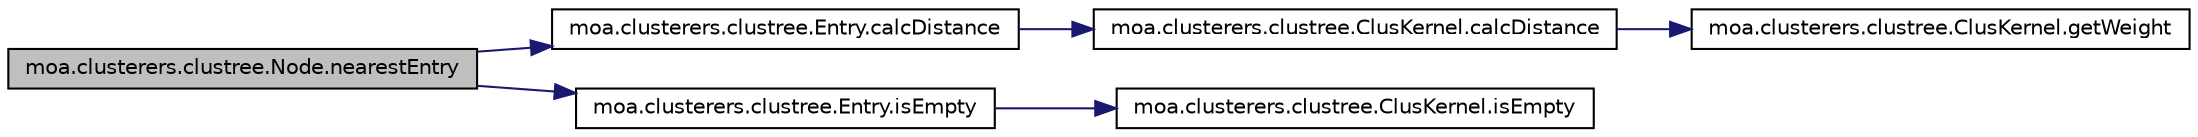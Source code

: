 digraph G
{
  edge [fontname="Helvetica",fontsize="10",labelfontname="Helvetica",labelfontsize="10"];
  node [fontname="Helvetica",fontsize="10",shape=record];
  rankdir=LR;
  Node1 [label="moa.clusterers.clustree.Node.nearestEntry",height=0.2,width=0.4,color="black", fillcolor="grey75", style="filled" fontcolor="black"];
  Node1 -> Node2 [color="midnightblue",fontsize="10",style="solid",fontname="Helvetica"];
  Node2 [label="moa.clusterers.clustree.Entry.calcDistance",height=0.2,width=0.4,color="black", fillcolor="white", style="filled",URL="$classmoa_1_1clusterers_1_1clustree_1_1Entry.html#a9a7e452c2508fc5df286d93c9d20198d",tooltip="Calculates the distance to the data in this entry."];
  Node2 -> Node3 [color="midnightblue",fontsize="10",style="solid",fontname="Helvetica"];
  Node3 [label="moa.clusterers.clustree.ClusKernel.calcDistance",height=0.2,width=0.4,color="black", fillcolor="white", style="filled",URL="$classmoa_1_1clusterers_1_1clustree_1_1ClusKernel.html#ab8824bf20ad60031875d95147ccb7a53",tooltip="Calculate the distance to this other cluster."];
  Node3 -> Node4 [color="midnightblue",fontsize="10",style="solid",fontname="Helvetica"];
  Node4 [label="moa.clusterers.clustree.ClusKernel.getWeight",height=0.2,width=0.4,color="black", fillcolor="white", style="filled",URL="$classmoa_1_1clusterers_1_1clustree_1_1ClusKernel.html#a3277ffc987fbb74b934cea2fab98f2c3",tooltip="See interface Cluster."];
  Node1 -> Node5 [color="midnightblue",fontsize="10",style="solid",fontname="Helvetica"];
  Node5 [label="moa.clusterers.clustree.Entry.isEmpty",height=0.2,width=0.4,color="black", fillcolor="white", style="filled",URL="$classmoa_1_1clusterers_1_1clustree_1_1Entry.html#ad9a372cb27cd0456f5c9e5a5da020b17",tooltip="Check if this Entry is empty or not."];
  Node5 -> Node6 [color="midnightblue",fontsize="10",style="solid",fontname="Helvetica"];
  Node6 [label="moa.clusterers.clustree.ClusKernel.isEmpty",height=0.2,width=0.4,color="black", fillcolor="white", style="filled",URL="$classmoa_1_1clusterers_1_1clustree_1_1ClusKernel.html#a9e4f5414cfacb3df03db9a7001ab4187",tooltip="Check if this cluster is empty or not."];
}
